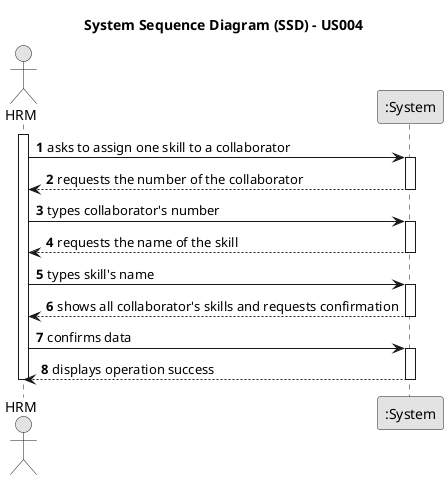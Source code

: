 @startuml
skinparam monochrome true
skinparam packageStyle rectangle
skinparam shadowing false

title System Sequence Diagram (SSD) - US004

autonumber

actor "HRM" as Employee
participant ":System" as System

activate Employee

    Employee -> System : asks to assign one skill to a collaborator
    activate System

    System --> Employee : requests the number of the collaborator
    deactivate System

    Employee -> System : types collaborator's number
    activate System

    System --> Employee : requests the name of the skill
    deactivate System

    Employee -> System : types skill's name
    activate System

    System --> Employee : shows all collaborator's skills and requests confirmation
    deactivate System

    Employee -> System : confirms data
    activate System

    System --> Employee : displays operation success
    deactivate System

deactivate Employee
@enduml